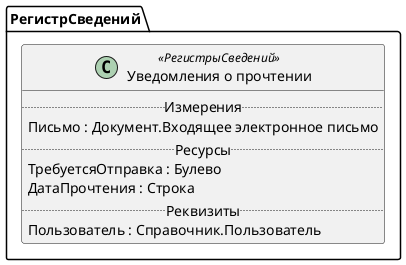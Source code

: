 ﻿@startuml УведомленияОПрочтении
'!include templates.wsd
'..\include templates.wsd
class РегистрСведений.УведомленияОПрочтении as "Уведомления о прочтении" <<РегистрыСведений>>
{
..Измерения..
Письмо : Документ.Входящее электронное письмо
..Ресурсы..
ТребуетсяОтправка : Булево
ДатаПрочтения : Строка
..Реквизиты..
Пользователь : Справочник.Пользователь
}
@enduml
